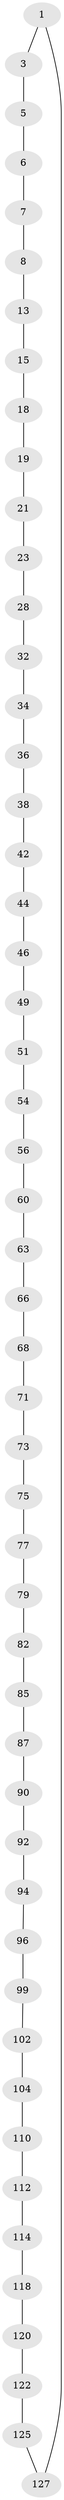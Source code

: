 // original degree distribution, {2: 1.0}
// Generated by graph-tools (version 1.1) at 2025/20/03/04/25 18:20:25]
// undirected, 51 vertices, 51 edges
graph export_dot {
graph [start="1"]
  node [color=gray90,style=filled];
  1 [super="+2"];
  3 [super="+4"];
  5;
  6;
  7;
  8 [super="+9"];
  13 [super="+14"];
  15 [super="+16"];
  18;
  19 [super="+20"];
  21 [super="+22"];
  23 [super="+24"];
  28 [super="+29"];
  32 [super="+33"];
  34 [super="+35"];
  36 [super="+37"];
  38 [super="+39"];
  42 [super="+43"];
  44 [super="+45"];
  46 [super="+47"];
  49 [super="+50"];
  51 [super="+52"];
  54 [super="+55"];
  56 [super="+57"];
  60 [super="+61"];
  63 [super="+64"];
  66 [super="+67"];
  68 [super="+69"];
  71 [super="+72"];
  73 [super="+74"];
  75 [super="+76"];
  77 [super="+78"];
  79 [super="+80"];
  82 [super="+83"];
  85 [super="+86"];
  87 [super="+88"];
  90 [super="+91"];
  92 [super="+93"];
  94 [super="+95"];
  96 [super="+97"];
  99 [super="+100"];
  102 [super="+103"];
  104 [super="+105"];
  110 [super="+111"];
  112 [super="+113"];
  114 [super="+115"];
  118 [super="+119"];
  120 [super="+121"];
  122 [super="+123"];
  125 [super="+126"];
  127 [super="+128"];
  1 -- 127;
  1 -- 3;
  3 -- 5;
  5 -- 6;
  6 -- 7;
  7 -- 8;
  8 -- 13;
  13 -- 15;
  15 -- 18;
  18 -- 19;
  19 -- 21;
  21 -- 23;
  23 -- 28;
  28 -- 32;
  32 -- 34;
  34 -- 36;
  36 -- 38;
  38 -- 42;
  42 -- 44;
  44 -- 46;
  46 -- 49;
  49 -- 51;
  51 -- 54;
  54 -- 56;
  56 -- 60;
  60 -- 63;
  63 -- 66;
  66 -- 68;
  68 -- 71;
  71 -- 73;
  73 -- 75;
  75 -- 77;
  77 -- 79;
  79 -- 82;
  82 -- 85;
  85 -- 87;
  87 -- 90;
  90 -- 92;
  92 -- 94;
  94 -- 96;
  96 -- 99;
  99 -- 102;
  102 -- 104;
  104 -- 110;
  110 -- 112;
  112 -- 114;
  114 -- 118;
  118 -- 120;
  120 -- 122;
  122 -- 125;
  125 -- 127;
}
